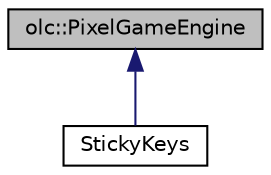 digraph "olc::PixelGameEngine"
{
 // LATEX_PDF_SIZE
  edge [fontname="Helvetica",fontsize="10",labelfontname="Helvetica",labelfontsize="10"];
  node [fontname="Helvetica",fontsize="10",shape=record];
  Node1 [label="olc::PixelGameEngine",height=0.2,width=0.4,color="black", fillcolor="grey75", style="filled", fontcolor="black",tooltip=" "];
  Node1 -> Node2 [dir="back",color="midnightblue",fontsize="10",style="solid",fontname="Helvetica"];
  Node2 [label="StickyKeys",height=0.2,width=0.4,color="black", fillcolor="white", style="filled",URL="$classStickyKeys.html",tooltip="This represents the actual engine of the StickyKeys game."];
}
